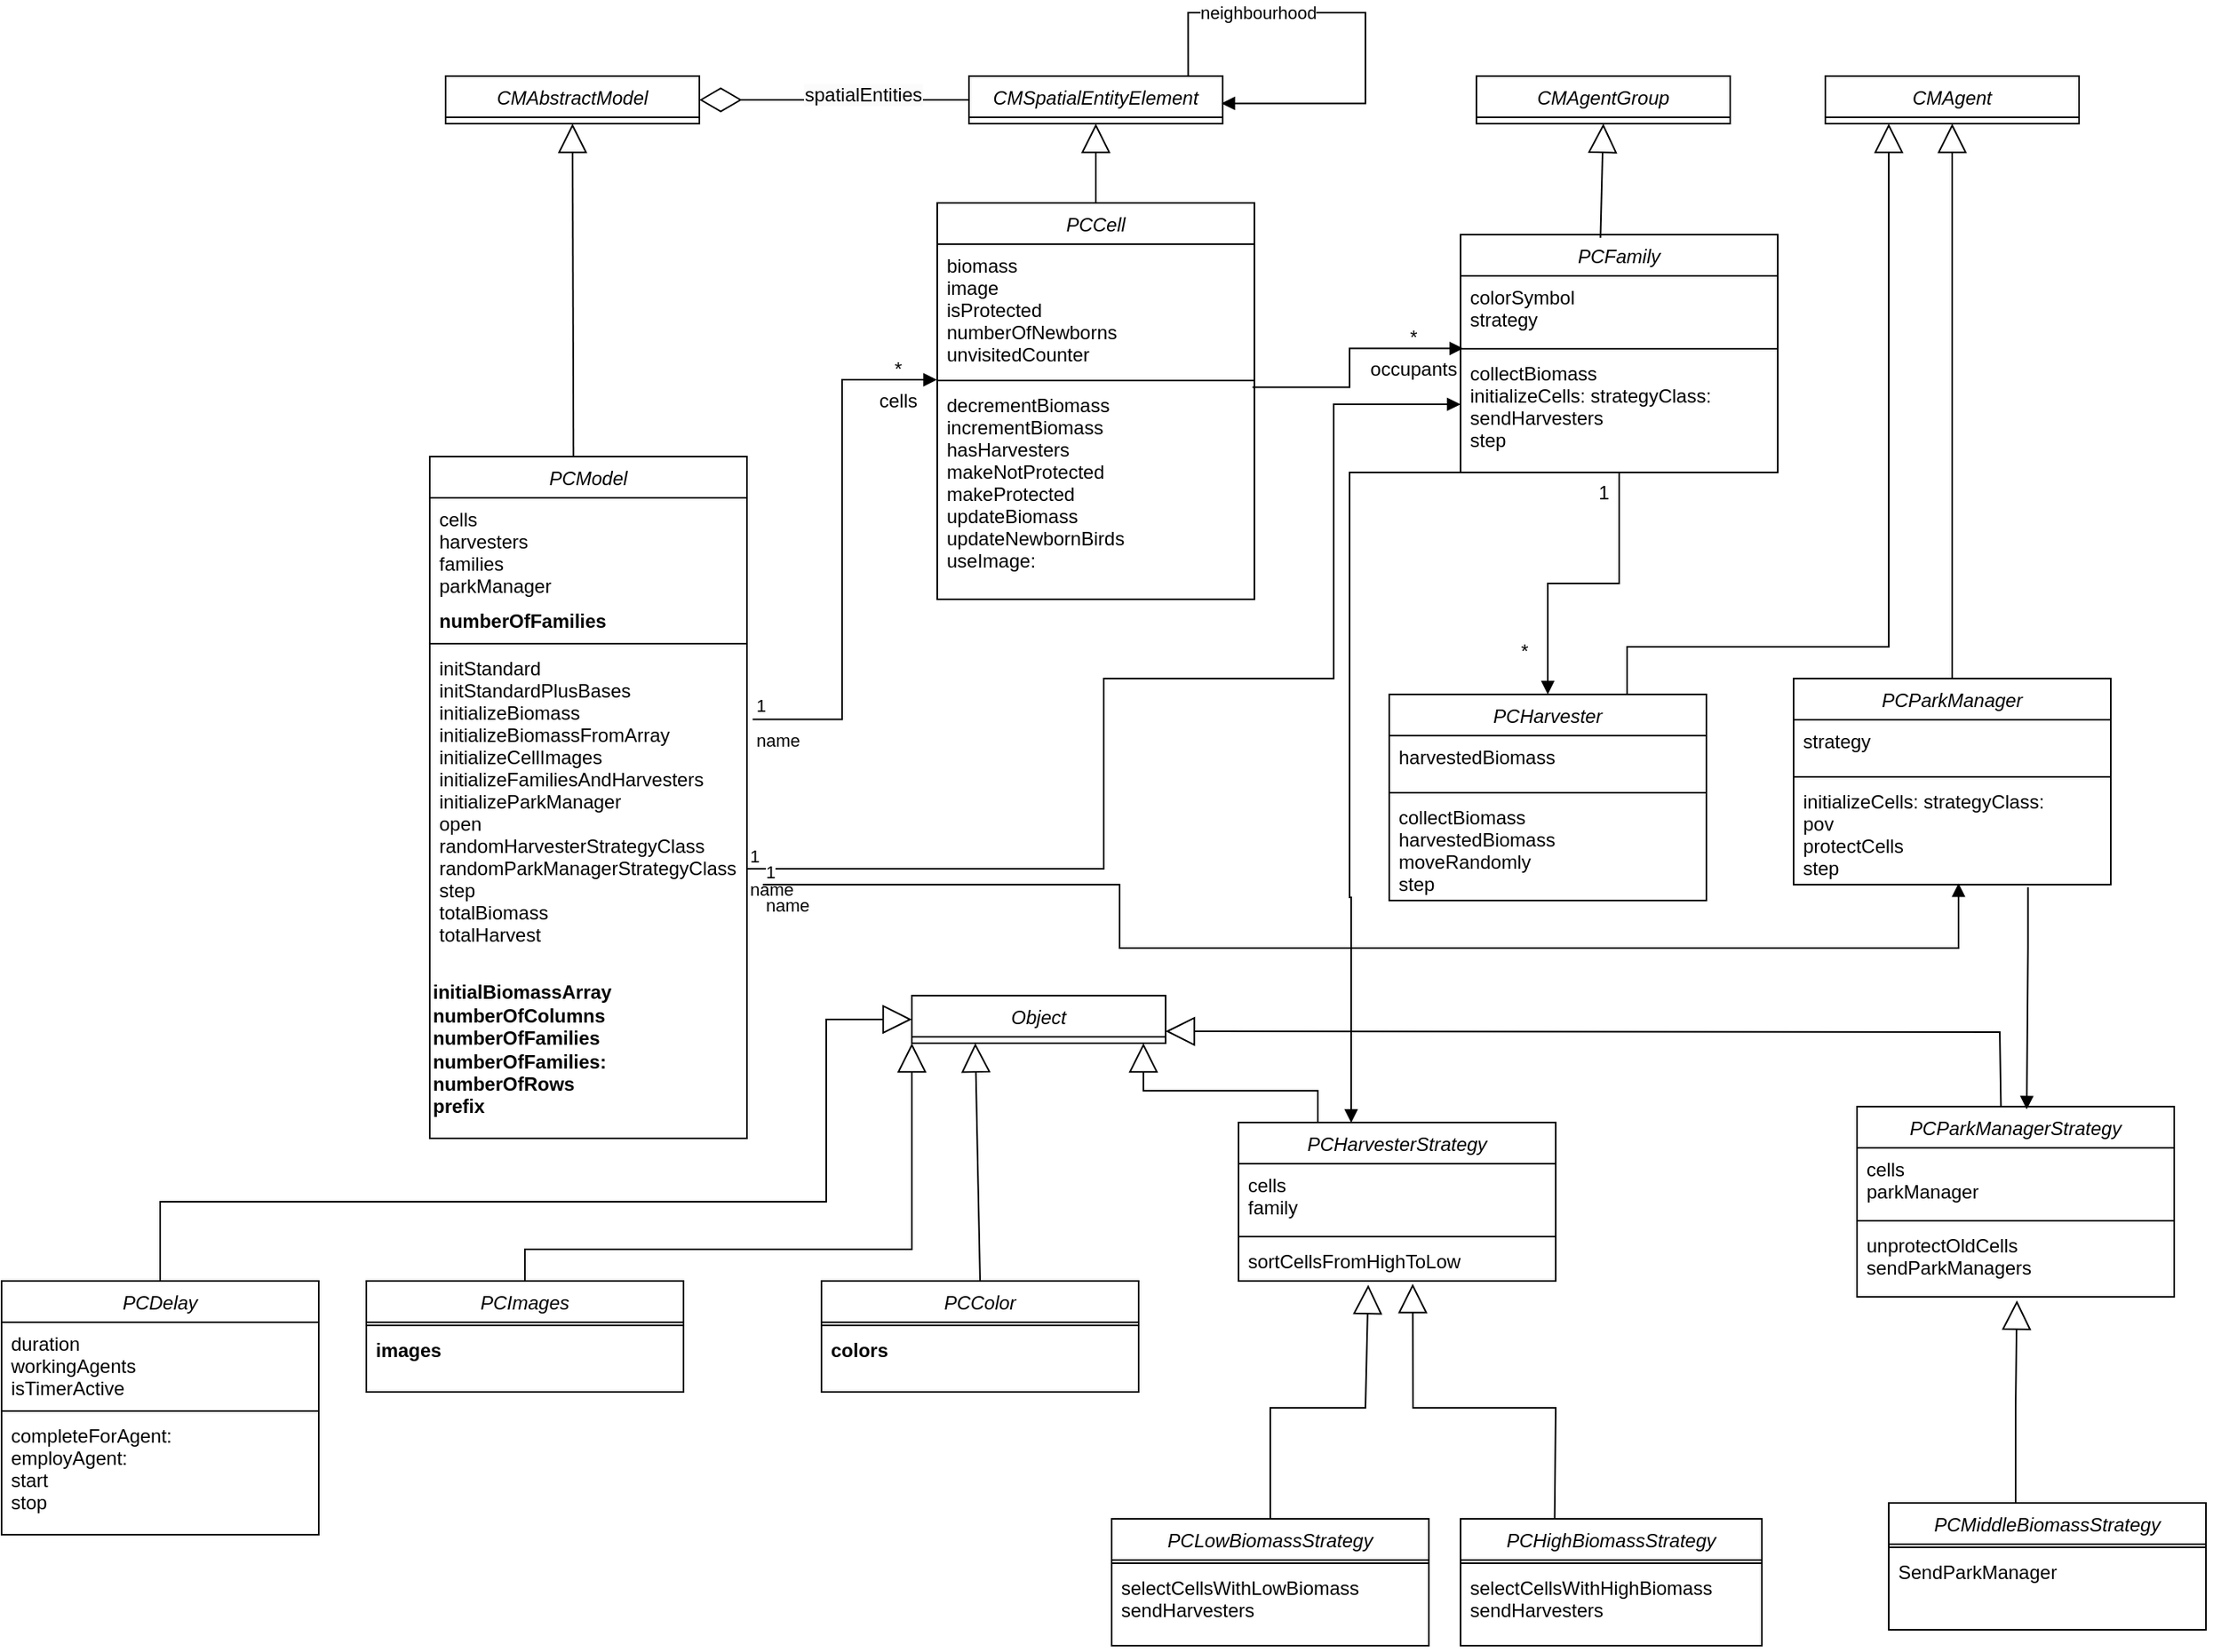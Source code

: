 <mxfile version="26.1.1">
  <diagram id="C5RBs43oDa-KdzZeNtuy" name="Page-1">
    <mxGraphModel dx="1406" dy="1478" grid="1" gridSize="10" guides="1" tooltips="1" connect="1" arrows="1" fold="1" page="1" pageScale="1" pageWidth="827" pageHeight="1169" math="0" shadow="0">
      <root>
        <mxCell id="WIyWlLk6GJQsqaUBKTNV-0" />
        <mxCell id="WIyWlLk6GJQsqaUBKTNV-1" parent="WIyWlLk6GJQsqaUBKTNV-0" />
        <mxCell id="sl-Nsvpe6E0mFz8aH6bG-12" value="PCModel" style="swimlane;fontStyle=2;align=center;verticalAlign=top;childLayout=stackLayout;horizontal=1;startSize=26;horizontalStack=0;resizeParent=1;resizeLast=0;collapsible=1;marginBottom=0;rounded=0;shadow=0;strokeWidth=1;" parent="WIyWlLk6GJQsqaUBKTNV-1" vertex="1">
          <mxGeometry x="-50" y="-320" width="200" height="430" as="geometry">
            <mxRectangle x="230" y="140" width="160" height="26" as="alternateBounds" />
          </mxGeometry>
        </mxCell>
        <mxCell id="sl-Nsvpe6E0mFz8aH6bG-13" value="cells&#xa;harvesters&#xa;families&#xa;parkManager&#xa;" style="text;align=left;verticalAlign=top;spacingLeft=4;spacingRight=4;overflow=hidden;rotatable=0;points=[[0,0.5],[1,0.5]];portConstraint=eastwest;" parent="sl-Nsvpe6E0mFz8aH6bG-12" vertex="1">
          <mxGeometry y="26" width="200" height="64" as="geometry" />
        </mxCell>
        <mxCell id="sl-Nsvpe6E0mFz8aH6bG-14" value="numberOfFamilies" style="text;align=left;verticalAlign=top;spacingLeft=4;spacingRight=4;overflow=hidden;rotatable=0;points=[[0,0.5],[1,0.5]];portConstraint=eastwest;rounded=0;shadow=0;html=0;fontStyle=1" parent="sl-Nsvpe6E0mFz8aH6bG-12" vertex="1">
          <mxGeometry y="90" width="200" height="26" as="geometry" />
        </mxCell>
        <mxCell id="sl-Nsvpe6E0mFz8aH6bG-16" value="" style="line;html=1;strokeWidth=1;align=left;verticalAlign=middle;spacingTop=-1;spacingLeft=3;spacingRight=3;rotatable=0;labelPosition=right;points=[];portConstraint=eastwest;" parent="sl-Nsvpe6E0mFz8aH6bG-12" vertex="1">
          <mxGeometry y="116" width="200" height="4" as="geometry" />
        </mxCell>
        <mxCell id="sl-Nsvpe6E0mFz8aH6bG-17" value="initStandard&#xa;initStandardPlusBases&#xa;initializeBiomass&#xa;initializeBiomassFromArray&#xa;initializeCellImages&#xa;initializeFamiliesAndHarvesters&#xa;initializeParkManager&#xa;open&#xa;randomHarvesterStrategyClass&#xa;randomParkManagerStrategyClass&#xa;step&#xa;totalBiomass&#xa;totalHarvest&#xa;&#xa;" style="text;align=left;verticalAlign=top;spacingLeft=4;spacingRight=4;overflow=hidden;rotatable=0;points=[[0,0.5],[1,0.5]];portConstraint=eastwest;" parent="sl-Nsvpe6E0mFz8aH6bG-12" vertex="1">
          <mxGeometry y="120" width="200" height="190" as="geometry" />
        </mxCell>
        <mxCell id="sl-Nsvpe6E0mFz8aH6bG-27" value="&lt;br&gt;&lt;div&gt;&lt;span style=&quot;text-wrap-mode: nowrap;&quot;&gt;&lt;b&gt;initialBiomassArray&lt;/b&gt;&lt;/span&gt;&lt;/div&gt;&lt;div&gt;&lt;span style=&quot;text-wrap-mode: nowrap;&quot;&gt;&lt;b&gt;numberOfColumns&lt;/b&gt;&lt;/span&gt;&lt;/div&gt;&lt;div&gt;&lt;span style=&quot;text-wrap-mode: nowrap;&quot;&gt;&lt;b&gt;numberOfFamilies&lt;/b&gt;&lt;/span&gt;&lt;/div&gt;&lt;div&gt;&lt;span style=&quot;text-wrap-mode: nowrap;&quot;&gt;&lt;b&gt;numberOfFamilies:&lt;/b&gt;&lt;/span&gt;&lt;/div&gt;&lt;div&gt;&lt;span style=&quot;text-wrap-mode: nowrap;&quot;&gt;&lt;b&gt;numberOfRows&lt;/b&gt;&lt;/span&gt;&lt;/div&gt;&lt;div&gt;&lt;span style=&quot;text-wrap-mode: nowrap;&quot;&gt;&lt;b&gt;prefix&lt;/b&gt;&lt;/span&gt;&lt;/div&gt;" style="text;whiteSpace=wrap;html=1;" parent="sl-Nsvpe6E0mFz8aH6bG-12" vertex="1">
          <mxGeometry y="310" width="200" height="90" as="geometry" />
        </mxCell>
        <mxCell id="sl-Nsvpe6E0mFz8aH6bG-29" style="edgeStyle=orthogonalEdgeStyle;rounded=0;orthogonalLoop=1;jettySize=auto;html=1;exitX=1;exitY=0.5;exitDx=0;exitDy=0;" parent="sl-Nsvpe6E0mFz8aH6bG-12" source="sl-Nsvpe6E0mFz8aH6bG-17" target="sl-Nsvpe6E0mFz8aH6bG-17" edge="1">
          <mxGeometry relative="1" as="geometry" />
        </mxCell>
        <mxCell id="sl-Nsvpe6E0mFz8aH6bG-32" value="" style="endArrow=block;endSize=16;endFill=0;html=1;rounded=0;exitX=0.453;exitY=0;exitDx=0;exitDy=0;exitPerimeter=0;entryX=0.5;entryY=1;entryDx=0;entryDy=0;" parent="WIyWlLk6GJQsqaUBKTNV-1" source="sl-Nsvpe6E0mFz8aH6bG-12" target="sl-Nsvpe6E0mFz8aH6bG-33" edge="1">
          <mxGeometry width="160" relative="1" as="geometry">
            <mxPoint x="10" y="-560" as="sourcePoint" />
            <mxPoint x="40" y="-600" as="targetPoint" />
          </mxGeometry>
        </mxCell>
        <mxCell id="sl-Nsvpe6E0mFz8aH6bG-33" value="CMAbstractModel" style="swimlane;fontStyle=2;align=center;verticalAlign=top;childLayout=stackLayout;horizontal=1;startSize=26;horizontalStack=0;resizeParent=1;resizeLast=0;collapsible=1;marginBottom=0;rounded=0;shadow=0;strokeWidth=1;" parent="WIyWlLk6GJQsqaUBKTNV-1" vertex="1">
          <mxGeometry x="-40" y="-560" width="160" height="30" as="geometry">
            <mxRectangle x="230" y="140" width="160" height="26" as="alternateBounds" />
          </mxGeometry>
        </mxCell>
        <mxCell id="sl-Nsvpe6E0mFz8aH6bG-39" value="CMSpatialEntityElement" style="swimlane;fontStyle=2;align=center;verticalAlign=top;childLayout=stackLayout;horizontal=1;startSize=26;horizontalStack=0;resizeParent=1;resizeLast=0;collapsible=1;marginBottom=0;rounded=0;shadow=0;strokeWidth=1;" parent="WIyWlLk6GJQsqaUBKTNV-1" vertex="1">
          <mxGeometry x="290" y="-560" width="160" height="30" as="geometry">
            <mxRectangle x="230" y="140" width="160" height="26" as="alternateBounds" />
          </mxGeometry>
        </mxCell>
        <mxCell id="sl-Nsvpe6E0mFz8aH6bG-46" value="" style="endArrow=diamondThin;endFill=0;endSize=24;html=1;rounded=0;entryX=1;entryY=0.5;entryDx=0;entryDy=0;exitX=0;exitY=0.5;exitDx=0;exitDy=0;" parent="WIyWlLk6GJQsqaUBKTNV-1" source="sl-Nsvpe6E0mFz8aH6bG-39" target="sl-Nsvpe6E0mFz8aH6bG-33" edge="1">
          <mxGeometry width="160" relative="1" as="geometry">
            <mxPoint x="290" y="-540" as="sourcePoint" />
            <mxPoint x="130" y="-540" as="targetPoint" />
          </mxGeometry>
        </mxCell>
        <mxCell id="sl-Nsvpe6E0mFz8aH6bG-60" value="&lt;span style=&quot;font-size: 12px; background-color: rgb(251, 251, 251);&quot;&gt;spatialEntities&lt;/span&gt;" style="edgeLabel;html=1;align=center;verticalAlign=middle;resizable=0;points=[];" parent="sl-Nsvpe6E0mFz8aH6bG-46" vertex="1" connectable="0">
          <mxGeometry x="-0.205" y="-3" relative="1" as="geometry">
            <mxPoint as="offset" />
          </mxGeometry>
        </mxCell>
        <mxCell id="sl-Nsvpe6E0mFz8aH6bG-49" value="neighbourhood" style="html=1;align=left;spacingLeft=2;endArrow=block;rounded=0;edgeStyle=orthogonalEdgeStyle;curved=0;rounded=0;exitX=0.864;exitY=0.004;exitDx=0;exitDy=0;entryX=0.995;entryY=0.573;entryDx=0;entryDy=0;entryPerimeter=0;exitPerimeter=0;" parent="WIyWlLk6GJQsqaUBKTNV-1" source="sl-Nsvpe6E0mFz8aH6bG-39" target="sl-Nsvpe6E0mFz8aH6bG-39" edge="1">
          <mxGeometry x="-0.709" relative="1" as="geometry">
            <mxPoint x="450.0" y="-562.4" as="sourcePoint" />
            <Array as="points">
              <mxPoint x="428" y="-600" />
              <mxPoint x="540" y="-600" />
              <mxPoint x="540" y="-543" />
            </Array>
            <mxPoint x="460" y="-540" as="targetPoint" />
            <mxPoint as="offset" />
          </mxGeometry>
        </mxCell>
        <mxCell id="sl-Nsvpe6E0mFz8aH6bG-50" value="PCCell" style="swimlane;fontStyle=2;align=center;verticalAlign=top;childLayout=stackLayout;horizontal=1;startSize=26;horizontalStack=0;resizeParent=1;resizeLast=0;collapsible=1;marginBottom=0;rounded=0;shadow=0;strokeWidth=1;" parent="WIyWlLk6GJQsqaUBKTNV-1" vertex="1">
          <mxGeometry x="270" y="-480" width="200" height="250" as="geometry">
            <mxRectangle x="230" y="140" width="160" height="26" as="alternateBounds" />
          </mxGeometry>
        </mxCell>
        <mxCell id="sl-Nsvpe6E0mFz8aH6bG-51" value="biomass&#xa;image&#xa;isProtected&#xa;numberOfNewborns&#xa;unvisitedCounter" style="text;align=left;verticalAlign=top;spacingLeft=4;spacingRight=4;overflow=hidden;rotatable=0;points=[[0,0.5],[1,0.5]];portConstraint=eastwest;" parent="sl-Nsvpe6E0mFz8aH6bG-50" vertex="1">
          <mxGeometry y="26" width="200" height="84" as="geometry" />
        </mxCell>
        <mxCell id="sl-Nsvpe6E0mFz8aH6bG-53" value="" style="line;html=1;strokeWidth=1;align=left;verticalAlign=middle;spacingTop=-1;spacingLeft=3;spacingRight=3;rotatable=0;labelPosition=right;points=[];portConstraint=eastwest;" parent="sl-Nsvpe6E0mFz8aH6bG-50" vertex="1">
          <mxGeometry y="110" width="200" height="4" as="geometry" />
        </mxCell>
        <mxCell id="sl-Nsvpe6E0mFz8aH6bG-54" value="decrementBiomass&#xa;incrementBiomass&#xa;hasHarvesters&#xa;makeNotProtected&#xa;makeProtected&#xa;updateBiomass&#xa;updateNewbornBirds&#xa;useImage:" style="text;align=left;verticalAlign=top;spacingLeft=4;spacingRight=4;overflow=hidden;rotatable=0;points=[[0,0.5],[1,0.5]];portConstraint=eastwest;" parent="sl-Nsvpe6E0mFz8aH6bG-50" vertex="1">
          <mxGeometry y="114" width="200" height="130" as="geometry" />
        </mxCell>
        <mxCell id="sl-Nsvpe6E0mFz8aH6bG-56" style="edgeStyle=orthogonalEdgeStyle;rounded=0;orthogonalLoop=1;jettySize=auto;html=1;exitX=1;exitY=0.5;exitDx=0;exitDy=0;" parent="sl-Nsvpe6E0mFz8aH6bG-50" source="sl-Nsvpe6E0mFz8aH6bG-54" target="sl-Nsvpe6E0mFz8aH6bG-54" edge="1">
          <mxGeometry relative="1" as="geometry" />
        </mxCell>
        <mxCell id="sl-Nsvpe6E0mFz8aH6bG-57" value="" style="endArrow=block;endSize=16;endFill=0;html=1;rounded=0;exitX=0.5;exitY=0;exitDx=0;exitDy=0;entryX=0.5;entryY=1;entryDx=0;entryDy=0;" parent="WIyWlLk6GJQsqaUBKTNV-1" source="sl-Nsvpe6E0mFz8aH6bG-50" target="sl-Nsvpe6E0mFz8aH6bG-39" edge="1">
          <mxGeometry width="160" relative="1" as="geometry">
            <mxPoint x="370.5" y="-482" as="sourcePoint" />
            <mxPoint x="369.5" y="-602" as="targetPoint" />
          </mxGeometry>
        </mxCell>
        <mxCell id="sl-Nsvpe6E0mFz8aH6bG-61" value="name" style="endArrow=block;endFill=1;html=1;edgeStyle=orthogonalEdgeStyle;align=left;verticalAlign=top;rounded=0;exitX=1.018;exitY=0.241;exitDx=0;exitDy=0;exitPerimeter=0;entryX=-0.001;entryY=-0.019;entryDx=0;entryDy=0;entryPerimeter=0;" parent="WIyWlLk6GJQsqaUBKTNV-1" source="sl-Nsvpe6E0mFz8aH6bG-17" target="sl-Nsvpe6E0mFz8aH6bG-54" edge="1">
          <mxGeometry x="-1" relative="1" as="geometry">
            <mxPoint x="170" y="-310" as="sourcePoint" />
            <mxPoint x="330" y="-310" as="targetPoint" />
          </mxGeometry>
        </mxCell>
        <mxCell id="sl-Nsvpe6E0mFz8aH6bG-62" value="1" style="edgeLabel;resizable=0;html=1;align=left;verticalAlign=bottom;" parent="sl-Nsvpe6E0mFz8aH6bG-61" connectable="0" vertex="1">
          <mxGeometry x="-1" relative="1" as="geometry" />
        </mxCell>
        <mxCell id="sl-Nsvpe6E0mFz8aH6bG-64" value="PCColor" style="swimlane;fontStyle=2;align=center;verticalAlign=top;childLayout=stackLayout;horizontal=1;startSize=26;horizontalStack=0;resizeParent=1;resizeLast=0;collapsible=1;marginBottom=0;rounded=0;shadow=0;strokeWidth=1;" parent="WIyWlLk6GJQsqaUBKTNV-1" vertex="1">
          <mxGeometry x="197" y="200" width="200" height="70" as="geometry">
            <mxRectangle x="230" y="140" width="160" height="26" as="alternateBounds" />
          </mxGeometry>
        </mxCell>
        <mxCell id="sl-Nsvpe6E0mFz8aH6bG-66" value="" style="line;html=1;strokeWidth=1;align=left;verticalAlign=middle;spacingTop=-1;spacingLeft=3;spacingRight=3;rotatable=0;labelPosition=right;points=[];portConstraint=eastwest;" parent="sl-Nsvpe6E0mFz8aH6bG-64" vertex="1">
          <mxGeometry y="26" width="200" height="4" as="geometry" />
        </mxCell>
        <mxCell id="sl-Nsvpe6E0mFz8aH6bG-67" value="colors" style="text;align=left;verticalAlign=top;spacingLeft=4;spacingRight=4;overflow=hidden;rotatable=0;points=[[0,0.5],[1,0.5]];portConstraint=eastwest;fontStyle=1" parent="sl-Nsvpe6E0mFz8aH6bG-64" vertex="1">
          <mxGeometry y="30" width="200" height="40" as="geometry" />
        </mxCell>
        <mxCell id="sl-Nsvpe6E0mFz8aH6bG-68" style="edgeStyle=orthogonalEdgeStyle;rounded=0;orthogonalLoop=1;jettySize=auto;html=1;exitX=1;exitY=0.5;exitDx=0;exitDy=0;" parent="sl-Nsvpe6E0mFz8aH6bG-64" source="sl-Nsvpe6E0mFz8aH6bG-67" target="sl-Nsvpe6E0mFz8aH6bG-67" edge="1">
          <mxGeometry relative="1" as="geometry" />
        </mxCell>
        <mxCell id="sl-Nsvpe6E0mFz8aH6bG-72" value="" style="endArrow=block;endSize=16;endFill=0;html=1;rounded=0;exitX=0.5;exitY=0;exitDx=0;exitDy=0;entryX=0.25;entryY=1;entryDx=0;entryDy=0;" parent="WIyWlLk6GJQsqaUBKTNV-1" source="sl-Nsvpe6E0mFz8aH6bG-64" target="xpjb7Xkn2YAt0LGYqi3u-44" edge="1">
          <mxGeometry width="160" relative="1" as="geometry">
            <mxPoint x="297.5" y="200" as="sourcePoint" />
            <mxPoint x="297" y="150.0" as="targetPoint" />
          </mxGeometry>
        </mxCell>
        <mxCell id="xpjb7Xkn2YAt0LGYqi3u-14" value="PCFamily" style="swimlane;fontStyle=2;align=center;verticalAlign=top;childLayout=stackLayout;horizontal=1;startSize=26;horizontalStack=0;resizeParent=1;resizeLast=0;collapsible=1;marginBottom=0;rounded=0;shadow=0;strokeWidth=1;" parent="WIyWlLk6GJQsqaUBKTNV-1" vertex="1">
          <mxGeometry x="600" y="-460" width="200" height="150" as="geometry">
            <mxRectangle x="230" y="140" width="160" height="26" as="alternateBounds" />
          </mxGeometry>
        </mxCell>
        <mxCell id="xpjb7Xkn2YAt0LGYqi3u-15" value="colorSymbol&#xa;strategy&#xa;" style="text;align=left;verticalAlign=top;spacingLeft=4;spacingRight=4;overflow=hidden;rotatable=0;points=[[0,0.5],[1,0.5]];portConstraint=eastwest;" parent="xpjb7Xkn2YAt0LGYqi3u-14" vertex="1">
          <mxGeometry y="26" width="200" height="44" as="geometry" />
        </mxCell>
        <mxCell id="xpjb7Xkn2YAt0LGYqi3u-17" value="" style="line;html=1;strokeWidth=1;align=left;verticalAlign=middle;spacingTop=-1;spacingLeft=3;spacingRight=3;rotatable=0;labelPosition=right;points=[];portConstraint=eastwest;" parent="xpjb7Xkn2YAt0LGYqi3u-14" vertex="1">
          <mxGeometry y="70" width="200" height="4" as="geometry" />
        </mxCell>
        <mxCell id="xpjb7Xkn2YAt0LGYqi3u-18" value="collectBiomass&#xa;initializeCells: strategyClass:&#xa;sendHarvesters&#xa;step" style="text;align=left;verticalAlign=top;spacingLeft=4;spacingRight=4;overflow=hidden;rotatable=0;points=[[0,0.5],[1,0.5]];portConstraint=eastwest;" parent="xpjb7Xkn2YAt0LGYqi3u-14" vertex="1">
          <mxGeometry y="74" width="200" height="66" as="geometry" />
        </mxCell>
        <mxCell id="xpjb7Xkn2YAt0LGYqi3u-20" style="edgeStyle=orthogonalEdgeStyle;rounded=0;orthogonalLoop=1;jettySize=auto;html=1;exitX=1;exitY=0.5;exitDx=0;exitDy=0;" parent="xpjb7Xkn2YAt0LGYqi3u-14" source="xpjb7Xkn2YAt0LGYqi3u-18" target="xpjb7Xkn2YAt0LGYqi3u-18" edge="1">
          <mxGeometry relative="1" as="geometry" />
        </mxCell>
        <mxCell id="xpjb7Xkn2YAt0LGYqi3u-22" value="PCHarvester" style="swimlane;fontStyle=2;align=center;verticalAlign=top;childLayout=stackLayout;horizontal=1;startSize=26;horizontalStack=0;resizeParent=1;resizeLast=0;collapsible=1;marginBottom=0;rounded=0;shadow=0;strokeWidth=1;" parent="WIyWlLk6GJQsqaUBKTNV-1" vertex="1">
          <mxGeometry x="555" y="-170" width="200" height="130" as="geometry">
            <mxRectangle x="230" y="140" width="160" height="26" as="alternateBounds" />
          </mxGeometry>
        </mxCell>
        <mxCell id="xpjb7Xkn2YAt0LGYqi3u-23" value="harvestedBiomass" style="text;align=left;verticalAlign=top;spacingLeft=4;spacingRight=4;overflow=hidden;rotatable=0;points=[[0,0.5],[1,0.5]];portConstraint=eastwest;" parent="xpjb7Xkn2YAt0LGYqi3u-22" vertex="1">
          <mxGeometry y="26" width="200" height="34" as="geometry" />
        </mxCell>
        <mxCell id="xpjb7Xkn2YAt0LGYqi3u-25" value="" style="line;html=1;strokeWidth=1;align=left;verticalAlign=middle;spacingTop=-1;spacingLeft=3;spacingRight=3;rotatable=0;labelPosition=right;points=[];portConstraint=eastwest;" parent="xpjb7Xkn2YAt0LGYqi3u-22" vertex="1">
          <mxGeometry y="60" width="200" height="4" as="geometry" />
        </mxCell>
        <mxCell id="xpjb7Xkn2YAt0LGYqi3u-26" value="collectBiomass&#xa;harvestedBiomass&#xa;moveRandomly&#xa;step" style="text;align=left;verticalAlign=top;spacingLeft=4;spacingRight=4;overflow=hidden;rotatable=0;points=[[0,0.5],[1,0.5]];portConstraint=eastwest;" parent="xpjb7Xkn2YAt0LGYqi3u-22" vertex="1">
          <mxGeometry y="64" width="200" height="66" as="geometry" />
        </mxCell>
        <mxCell id="xpjb7Xkn2YAt0LGYqi3u-28" style="edgeStyle=orthogonalEdgeStyle;rounded=0;orthogonalLoop=1;jettySize=auto;html=1;exitX=1;exitY=0.5;exitDx=0;exitDy=0;" parent="xpjb7Xkn2YAt0LGYqi3u-22" source="xpjb7Xkn2YAt0LGYqi3u-26" target="xpjb7Xkn2YAt0LGYqi3u-26" edge="1">
          <mxGeometry relative="1" as="geometry" />
        </mxCell>
        <mxCell id="xpjb7Xkn2YAt0LGYqi3u-29" value="CMAgentGroup" style="swimlane;fontStyle=2;align=center;verticalAlign=top;childLayout=stackLayout;horizontal=1;startSize=26;horizontalStack=0;resizeParent=1;resizeLast=0;collapsible=1;marginBottom=0;rounded=0;shadow=0;strokeWidth=1;" parent="WIyWlLk6GJQsqaUBKTNV-1" vertex="1">
          <mxGeometry x="610" y="-560" width="160" height="30" as="geometry">
            <mxRectangle x="230" y="140" width="160" height="26" as="alternateBounds" />
          </mxGeometry>
        </mxCell>
        <mxCell id="xpjb7Xkn2YAt0LGYqi3u-30" value="" style="endArrow=block;endSize=16;endFill=0;html=1;rounded=0;exitX=0.441;exitY=0.013;exitDx=0;exitDy=0;entryX=0.5;entryY=1;entryDx=0;entryDy=0;exitPerimeter=0;" parent="WIyWlLk6GJQsqaUBKTNV-1" source="xpjb7Xkn2YAt0LGYqi3u-14" target="xpjb7Xkn2YAt0LGYqi3u-29" edge="1">
          <mxGeometry width="160" relative="1" as="geometry">
            <mxPoint x="380" y="-470" as="sourcePoint" />
            <mxPoint x="380" y="-520" as="targetPoint" />
            <Array as="points" />
          </mxGeometry>
        </mxCell>
        <mxCell id="xpjb7Xkn2YAt0LGYqi3u-31" value="CMAgent" style="swimlane;fontStyle=2;align=center;verticalAlign=top;childLayout=stackLayout;horizontal=1;startSize=26;horizontalStack=0;resizeParent=1;resizeLast=0;collapsible=1;marginBottom=0;rounded=0;shadow=0;strokeWidth=1;" parent="WIyWlLk6GJQsqaUBKTNV-1" vertex="1">
          <mxGeometry x="830" y="-560" width="160" height="30" as="geometry">
            <mxRectangle x="230" y="140" width="160" height="26" as="alternateBounds" />
          </mxGeometry>
        </mxCell>
        <mxCell id="xpjb7Xkn2YAt0LGYqi3u-32" value="" style="endArrow=block;endSize=16;endFill=0;html=1;rounded=0;exitX=0.75;exitY=0;exitDx=0;exitDy=0;entryX=0.25;entryY=1;entryDx=0;entryDy=0;" parent="WIyWlLk6GJQsqaUBKTNV-1" source="xpjb7Xkn2YAt0LGYqi3u-22" target="xpjb7Xkn2YAt0LGYqi3u-31" edge="1">
          <mxGeometry width="160" relative="1" as="geometry">
            <mxPoint x="948" y="-460" as="sourcePoint" />
            <mxPoint x="670" y="-512" as="targetPoint" />
            <Array as="points">
              <mxPoint x="705" y="-200" />
              <mxPoint x="870" y="-200" />
            </Array>
          </mxGeometry>
        </mxCell>
        <mxCell id="xpjb7Xkn2YAt0LGYqi3u-44" value="Object" style="swimlane;fontStyle=2;align=center;verticalAlign=top;childLayout=stackLayout;horizontal=1;startSize=26;horizontalStack=0;resizeParent=1;resizeLast=0;collapsible=1;marginBottom=0;rounded=0;shadow=0;strokeWidth=1;" parent="WIyWlLk6GJQsqaUBKTNV-1" vertex="1">
          <mxGeometry x="254" y="20" width="160" height="30" as="geometry">
            <mxRectangle x="230" y="140" width="160" height="26" as="alternateBounds" />
          </mxGeometry>
        </mxCell>
        <mxCell id="xpjb7Xkn2YAt0LGYqi3u-45" value="" style="endArrow=block;endSize=16;endFill=0;html=1;rounded=0;exitX=0.25;exitY=0;exitDx=0;exitDy=0;" parent="WIyWlLk6GJQsqaUBKTNV-1" source="xpjb7Xkn2YAt0LGYqi3u-46" edge="1">
          <mxGeometry width="160" relative="1" as="geometry">
            <mxPoint x="550" y="105" as="sourcePoint" />
            <mxPoint x="400" y="50" as="targetPoint" />
            <Array as="points">
              <mxPoint x="510" y="80" />
              <mxPoint x="400" y="80" />
            </Array>
          </mxGeometry>
        </mxCell>
        <mxCell id="xpjb7Xkn2YAt0LGYqi3u-46" value="PCHarvesterStrategy" style="swimlane;fontStyle=2;align=center;verticalAlign=top;childLayout=stackLayout;horizontal=1;startSize=26;horizontalStack=0;resizeParent=1;resizeLast=0;collapsible=1;marginBottom=0;rounded=0;shadow=0;strokeWidth=1;" parent="WIyWlLk6GJQsqaUBKTNV-1" vertex="1">
          <mxGeometry x="460" y="100" width="200" height="100" as="geometry">
            <mxRectangle x="230" y="140" width="160" height="26" as="alternateBounds" />
          </mxGeometry>
        </mxCell>
        <mxCell id="xpjb7Xkn2YAt0LGYqi3u-47" value="cells&#xa;family" style="text;align=left;verticalAlign=top;spacingLeft=4;spacingRight=4;overflow=hidden;rotatable=0;points=[[0,0.5],[1,0.5]];portConstraint=eastwest;" parent="xpjb7Xkn2YAt0LGYqi3u-46" vertex="1">
          <mxGeometry y="26" width="200" height="44" as="geometry" />
        </mxCell>
        <mxCell id="xpjb7Xkn2YAt0LGYqi3u-48" value="" style="line;html=1;strokeWidth=1;align=left;verticalAlign=middle;spacingTop=-1;spacingLeft=3;spacingRight=3;rotatable=0;labelPosition=right;points=[];portConstraint=eastwest;" parent="xpjb7Xkn2YAt0LGYqi3u-46" vertex="1">
          <mxGeometry y="70" width="200" height="4" as="geometry" />
        </mxCell>
        <mxCell id="xpjb7Xkn2YAt0LGYqi3u-49" value="sortCellsFromHighToLow" style="text;align=left;verticalAlign=top;spacingLeft=4;spacingRight=4;overflow=hidden;rotatable=0;points=[[0,0.5],[1,0.5]];portConstraint=eastwest;" parent="xpjb7Xkn2YAt0LGYqi3u-46" vertex="1">
          <mxGeometry y="74" width="200" height="26" as="geometry" />
        </mxCell>
        <mxCell id="xpjb7Xkn2YAt0LGYqi3u-50" style="edgeStyle=orthogonalEdgeStyle;rounded=0;orthogonalLoop=1;jettySize=auto;html=1;exitX=1;exitY=0.5;exitDx=0;exitDy=0;" parent="xpjb7Xkn2YAt0LGYqi3u-46" source="xpjb7Xkn2YAt0LGYqi3u-49" target="xpjb7Xkn2YAt0LGYqi3u-49" edge="1">
          <mxGeometry relative="1" as="geometry" />
        </mxCell>
        <mxCell id="xpjb7Xkn2YAt0LGYqi3u-52" value="" style="endArrow=block;endSize=16;endFill=0;html=1;rounded=0;exitX=0.312;exitY=0.044;exitDx=0;exitDy=0;exitPerimeter=0;entryX=0.549;entryY=1.068;entryDx=0;entryDy=0;entryPerimeter=0;" parent="WIyWlLk6GJQsqaUBKTNV-1" source="xpjb7Xkn2YAt0LGYqi3u-60" target="xpjb7Xkn2YAt0LGYqi3u-49" edge="1">
          <mxGeometry width="160" relative="1" as="geometry">
            <mxPoint x="660" y="330" as="sourcePoint" />
            <mxPoint x="570" y="210" as="targetPoint" />
            <Array as="points">
              <mxPoint x="660" y="280" />
              <mxPoint x="570" y="280" />
            </Array>
          </mxGeometry>
        </mxCell>
        <mxCell id="xpjb7Xkn2YAt0LGYqi3u-53" value="" style="endArrow=block;endSize=16;endFill=0;html=1;rounded=0;entryX=0.409;entryY=1.093;entryDx=0;entryDy=0;entryPerimeter=0;exitX=0.5;exitY=0;exitDx=0;exitDy=0;" parent="WIyWlLk6GJQsqaUBKTNV-1" source="xpjb7Xkn2YAt0LGYqi3u-55" target="xpjb7Xkn2YAt0LGYqi3u-49" edge="1">
          <mxGeometry width="160" relative="1" as="geometry">
            <mxPoint x="490" y="350" as="sourcePoint" />
            <mxPoint x="530" y="230" as="targetPoint" />
            <Array as="points">
              <mxPoint x="480" y="280" />
              <mxPoint x="540" y="280" />
            </Array>
          </mxGeometry>
        </mxCell>
        <mxCell id="xpjb7Xkn2YAt0LGYqi3u-55" value="PCLowBiomassStrategy" style="swimlane;fontStyle=2;align=center;verticalAlign=top;childLayout=stackLayout;horizontal=1;startSize=26;horizontalStack=0;resizeParent=1;resizeLast=0;collapsible=1;marginBottom=0;rounded=0;shadow=0;strokeWidth=1;" parent="WIyWlLk6GJQsqaUBKTNV-1" vertex="1">
          <mxGeometry x="380" y="350" width="200" height="80" as="geometry">
            <mxRectangle x="230" y="140" width="160" height="26" as="alternateBounds" />
          </mxGeometry>
        </mxCell>
        <mxCell id="xpjb7Xkn2YAt0LGYqi3u-57" value="" style="line;html=1;strokeWidth=1;align=left;verticalAlign=middle;spacingTop=-1;spacingLeft=3;spacingRight=3;rotatable=0;labelPosition=right;points=[];portConstraint=eastwest;" parent="xpjb7Xkn2YAt0LGYqi3u-55" vertex="1">
          <mxGeometry y="26" width="200" height="4" as="geometry" />
        </mxCell>
        <mxCell id="xpjb7Xkn2YAt0LGYqi3u-58" value="selectCellsWithLowBiomass&#xa;sendHarvesters" style="text;align=left;verticalAlign=top;spacingLeft=4;spacingRight=4;overflow=hidden;rotatable=0;points=[[0,0.5],[1,0.5]];portConstraint=eastwest;" parent="xpjb7Xkn2YAt0LGYqi3u-55" vertex="1">
          <mxGeometry y="30" width="200" height="50" as="geometry" />
        </mxCell>
        <mxCell id="xpjb7Xkn2YAt0LGYqi3u-59" style="edgeStyle=orthogonalEdgeStyle;rounded=0;orthogonalLoop=1;jettySize=auto;html=1;exitX=1;exitY=0.5;exitDx=0;exitDy=0;" parent="xpjb7Xkn2YAt0LGYqi3u-55" source="xpjb7Xkn2YAt0LGYqi3u-58" target="xpjb7Xkn2YAt0LGYqi3u-58" edge="1">
          <mxGeometry relative="1" as="geometry" />
        </mxCell>
        <mxCell id="xpjb7Xkn2YAt0LGYqi3u-60" value="PCHighBiomassStrategy" style="swimlane;fontStyle=2;align=center;verticalAlign=top;childLayout=stackLayout;horizontal=1;startSize=26;horizontalStack=0;resizeParent=1;resizeLast=0;collapsible=1;marginBottom=0;rounded=0;shadow=0;strokeWidth=1;" parent="WIyWlLk6GJQsqaUBKTNV-1" vertex="1">
          <mxGeometry x="600" y="350" width="190" height="80" as="geometry">
            <mxRectangle x="230" y="140" width="160" height="26" as="alternateBounds" />
          </mxGeometry>
        </mxCell>
        <mxCell id="xpjb7Xkn2YAt0LGYqi3u-62" value="" style="line;html=1;strokeWidth=1;align=left;verticalAlign=middle;spacingTop=-1;spacingLeft=3;spacingRight=3;rotatable=0;labelPosition=right;points=[];portConstraint=eastwest;" parent="xpjb7Xkn2YAt0LGYqi3u-60" vertex="1">
          <mxGeometry y="26" width="190" height="4" as="geometry" />
        </mxCell>
        <mxCell id="xpjb7Xkn2YAt0LGYqi3u-63" value="selectCellsWithHighBiomass&#xa;sendHarvesters" style="text;align=left;verticalAlign=top;spacingLeft=4;spacingRight=4;overflow=hidden;rotatable=0;points=[[0,0.5],[1,0.5]];portConstraint=eastwest;" parent="xpjb7Xkn2YAt0LGYqi3u-60" vertex="1">
          <mxGeometry y="30" width="190" height="40" as="geometry" />
        </mxCell>
        <mxCell id="xpjb7Xkn2YAt0LGYqi3u-64" style="edgeStyle=orthogonalEdgeStyle;rounded=0;orthogonalLoop=1;jettySize=auto;html=1;exitX=1;exitY=0.5;exitDx=0;exitDy=0;" parent="xpjb7Xkn2YAt0LGYqi3u-60" source="xpjb7Xkn2YAt0LGYqi3u-63" target="xpjb7Xkn2YAt0LGYqi3u-63" edge="1">
          <mxGeometry relative="1" as="geometry" />
        </mxCell>
        <mxCell id="xpjb7Xkn2YAt0LGYqi3u-70" value="PCImages" style="swimlane;fontStyle=2;align=center;verticalAlign=top;childLayout=stackLayout;horizontal=1;startSize=26;horizontalStack=0;resizeParent=1;resizeLast=0;collapsible=1;marginBottom=0;rounded=0;shadow=0;strokeWidth=1;" parent="WIyWlLk6GJQsqaUBKTNV-1" vertex="1">
          <mxGeometry x="-90" y="200" width="200" height="70" as="geometry">
            <mxRectangle x="230" y="140" width="160" height="26" as="alternateBounds" />
          </mxGeometry>
        </mxCell>
        <mxCell id="xpjb7Xkn2YAt0LGYqi3u-71" value="" style="line;html=1;strokeWidth=1;align=left;verticalAlign=middle;spacingTop=-1;spacingLeft=3;spacingRight=3;rotatable=0;labelPosition=right;points=[];portConstraint=eastwest;" parent="xpjb7Xkn2YAt0LGYqi3u-70" vertex="1">
          <mxGeometry y="26" width="200" height="4" as="geometry" />
        </mxCell>
        <mxCell id="xpjb7Xkn2YAt0LGYqi3u-73" style="edgeStyle=orthogonalEdgeStyle;rounded=0;orthogonalLoop=1;jettySize=auto;html=1;exitX=1;exitY=0.5;exitDx=0;exitDy=0;" parent="xpjb7Xkn2YAt0LGYqi3u-70" edge="1">
          <mxGeometry relative="1" as="geometry">
            <mxPoint x="200" y="85.0" as="sourcePoint" />
            <mxPoint x="200" y="85.0" as="targetPoint" />
          </mxGeometry>
        </mxCell>
        <mxCell id="xpjb7Xkn2YAt0LGYqi3u-112" value="images&#xa;" style="text;align=left;verticalAlign=top;spacingLeft=4;spacingRight=4;overflow=hidden;rotatable=0;points=[[0,0.5],[1,0.5]];portConstraint=eastwest;fontStyle=1" parent="xpjb7Xkn2YAt0LGYqi3u-70" vertex="1">
          <mxGeometry y="30" width="200" height="30" as="geometry" />
        </mxCell>
        <mxCell id="xpjb7Xkn2YAt0LGYqi3u-83" value="PCParkManager" style="swimlane;fontStyle=2;align=center;verticalAlign=top;childLayout=stackLayout;horizontal=1;startSize=26;horizontalStack=0;resizeParent=1;resizeLast=0;collapsible=1;marginBottom=0;rounded=0;shadow=0;strokeWidth=1;" parent="WIyWlLk6GJQsqaUBKTNV-1" vertex="1">
          <mxGeometry x="810" y="-180" width="200" height="130" as="geometry">
            <mxRectangle x="230" y="140" width="160" height="26" as="alternateBounds" />
          </mxGeometry>
        </mxCell>
        <mxCell id="xpjb7Xkn2YAt0LGYqi3u-84" value="strategy" style="text;align=left;verticalAlign=top;spacingLeft=4;spacingRight=4;overflow=hidden;rotatable=0;points=[[0,0.5],[1,0.5]];portConstraint=eastwest;" parent="xpjb7Xkn2YAt0LGYqi3u-83" vertex="1">
          <mxGeometry y="26" width="200" height="34" as="geometry" />
        </mxCell>
        <mxCell id="xpjb7Xkn2YAt0LGYqi3u-85" value="" style="line;html=1;strokeWidth=1;align=left;verticalAlign=middle;spacingTop=-1;spacingLeft=3;spacingRight=3;rotatable=0;labelPosition=right;points=[];portConstraint=eastwest;" parent="xpjb7Xkn2YAt0LGYqi3u-83" vertex="1">
          <mxGeometry y="60" width="200" height="4" as="geometry" />
        </mxCell>
        <mxCell id="xpjb7Xkn2YAt0LGYqi3u-86" value="initializeCells: strategyClass:&#xa;pov&#xa;protectCells&#xa;step" style="text;align=left;verticalAlign=top;spacingLeft=4;spacingRight=4;overflow=hidden;rotatable=0;points=[[0,0.5],[1,0.5]];portConstraint=eastwest;" parent="xpjb7Xkn2YAt0LGYqi3u-83" vertex="1">
          <mxGeometry y="64" width="200" height="66" as="geometry" />
        </mxCell>
        <mxCell id="xpjb7Xkn2YAt0LGYqi3u-87" style="edgeStyle=orthogonalEdgeStyle;rounded=0;orthogonalLoop=1;jettySize=auto;html=1;exitX=1;exitY=0.5;exitDx=0;exitDy=0;" parent="xpjb7Xkn2YAt0LGYqi3u-83" source="xpjb7Xkn2YAt0LGYqi3u-86" target="xpjb7Xkn2YAt0LGYqi3u-86" edge="1">
          <mxGeometry relative="1" as="geometry" />
        </mxCell>
        <mxCell id="xpjb7Xkn2YAt0LGYqi3u-89" value="" style="endArrow=block;endSize=16;endFill=0;html=1;rounded=0;exitX=0.5;exitY=0;exitDx=0;exitDy=0;entryX=0.5;entryY=1;entryDx=0;entryDy=0;" parent="WIyWlLk6GJQsqaUBKTNV-1" source="xpjb7Xkn2YAt0LGYqi3u-83" target="xpjb7Xkn2YAt0LGYqi3u-31" edge="1">
          <mxGeometry width="160" relative="1" as="geometry">
            <mxPoint x="908" y="-178" as="sourcePoint" />
            <mxPoint x="910" y="-240.0" as="targetPoint" />
            <Array as="points" />
          </mxGeometry>
        </mxCell>
        <mxCell id="xpjb7Xkn2YAt0LGYqi3u-99" value="" style="endArrow=block;endSize=16;endFill=0;html=1;rounded=0;exitX=0.454;exitY=0.036;exitDx=0;exitDy=0;exitPerimeter=0;entryX=1;entryY=0.75;entryDx=0;entryDy=0;" parent="WIyWlLk6GJQsqaUBKTNV-1" source="xpjb7Xkn2YAt0LGYqi3u-100" target="xpjb7Xkn2YAt0LGYqi3u-44" edge="1">
          <mxGeometry width="160" relative="1" as="geometry">
            <mxPoint x="940" y="95" as="sourcePoint" />
            <mxPoint x="940.151" y="30" as="targetPoint" />
            <Array as="points">
              <mxPoint x="940" y="43" />
            </Array>
          </mxGeometry>
        </mxCell>
        <mxCell id="xpjb7Xkn2YAt0LGYqi3u-100" value="PCParkManagerStrategy" style="swimlane;fontStyle=2;align=center;verticalAlign=top;childLayout=stackLayout;horizontal=1;startSize=26;horizontalStack=0;resizeParent=1;resizeLast=0;collapsible=1;marginBottom=0;rounded=0;shadow=0;strokeWidth=1;" parent="WIyWlLk6GJQsqaUBKTNV-1" vertex="1">
          <mxGeometry x="850" y="90" width="200" height="120" as="geometry">
            <mxRectangle x="230" y="140" width="160" height="26" as="alternateBounds" />
          </mxGeometry>
        </mxCell>
        <mxCell id="xpjb7Xkn2YAt0LGYqi3u-101" value="cells&#xa;parkManager" style="text;align=left;verticalAlign=top;spacingLeft=4;spacingRight=4;overflow=hidden;rotatable=0;points=[[0,0.5],[1,0.5]];portConstraint=eastwest;" parent="xpjb7Xkn2YAt0LGYqi3u-100" vertex="1">
          <mxGeometry y="26" width="200" height="44" as="geometry" />
        </mxCell>
        <mxCell id="xpjb7Xkn2YAt0LGYqi3u-102" value="" style="line;html=1;strokeWidth=1;align=left;verticalAlign=middle;spacingTop=-1;spacingLeft=3;spacingRight=3;rotatable=0;labelPosition=right;points=[];portConstraint=eastwest;" parent="xpjb7Xkn2YAt0LGYqi3u-100" vertex="1">
          <mxGeometry y="70" width="200" height="4" as="geometry" />
        </mxCell>
        <mxCell id="xpjb7Xkn2YAt0LGYqi3u-103" value="unprotectOldCells&#xa;sendParkManagers" style="text;align=left;verticalAlign=top;spacingLeft=4;spacingRight=4;overflow=hidden;rotatable=0;points=[[0,0.5],[1,0.5]];portConstraint=eastwest;" parent="xpjb7Xkn2YAt0LGYqi3u-100" vertex="1">
          <mxGeometry y="74" width="200" height="46" as="geometry" />
        </mxCell>
        <mxCell id="xpjb7Xkn2YAt0LGYqi3u-104" style="edgeStyle=orthogonalEdgeStyle;rounded=0;orthogonalLoop=1;jettySize=auto;html=1;exitX=1;exitY=0.5;exitDx=0;exitDy=0;" parent="xpjb7Xkn2YAt0LGYqi3u-100" source="xpjb7Xkn2YAt0LGYqi3u-103" target="xpjb7Xkn2YAt0LGYqi3u-103" edge="1">
          <mxGeometry relative="1" as="geometry" />
        </mxCell>
        <mxCell id="xpjb7Xkn2YAt0LGYqi3u-105" value="" style="endArrow=block;endSize=16;endFill=0;html=1;rounded=0;entryX=0.504;entryY=1.049;entryDx=0;entryDy=0;entryPerimeter=0;exitX=0.4;exitY=0;exitDx=0;exitDy=0;exitPerimeter=0;" parent="WIyWlLk6GJQsqaUBKTNV-1" source="xpjb7Xkn2YAt0LGYqi3u-106" target="xpjb7Xkn2YAt0LGYqi3u-103" edge="1">
          <mxGeometry width="160" relative="1" as="geometry">
            <mxPoint x="880" y="340" as="sourcePoint" />
            <mxPoint x="920" y="220" as="targetPoint" />
            <Array as="points">
              <mxPoint x="950" y="280" />
            </Array>
          </mxGeometry>
        </mxCell>
        <mxCell id="xpjb7Xkn2YAt0LGYqi3u-106" value="PCMiddleBiomassStrategy" style="swimlane;fontStyle=2;align=center;verticalAlign=top;childLayout=stackLayout;horizontal=1;startSize=26;horizontalStack=0;resizeParent=1;resizeLast=0;collapsible=1;marginBottom=0;rounded=0;shadow=0;strokeWidth=1;" parent="WIyWlLk6GJQsqaUBKTNV-1" vertex="1">
          <mxGeometry x="870" y="340" width="200" height="80" as="geometry">
            <mxRectangle x="230" y="140" width="160" height="26" as="alternateBounds" />
          </mxGeometry>
        </mxCell>
        <mxCell id="xpjb7Xkn2YAt0LGYqi3u-107" value="" style="line;html=1;strokeWidth=1;align=left;verticalAlign=middle;spacingTop=-1;spacingLeft=3;spacingRight=3;rotatable=0;labelPosition=right;points=[];portConstraint=eastwest;" parent="xpjb7Xkn2YAt0LGYqi3u-106" vertex="1">
          <mxGeometry y="26" width="200" height="4" as="geometry" />
        </mxCell>
        <mxCell id="xpjb7Xkn2YAt0LGYqi3u-108" value="SendParkManager" style="text;align=left;verticalAlign=top;spacingLeft=4;spacingRight=4;overflow=hidden;rotatable=0;points=[[0,0.5],[1,0.5]];portConstraint=eastwest;" parent="xpjb7Xkn2YAt0LGYqi3u-106" vertex="1">
          <mxGeometry y="30" width="200" height="40" as="geometry" />
        </mxCell>
        <mxCell id="xpjb7Xkn2YAt0LGYqi3u-109" style="edgeStyle=orthogonalEdgeStyle;rounded=0;orthogonalLoop=1;jettySize=auto;html=1;exitX=1;exitY=0.5;exitDx=0;exitDy=0;" parent="xpjb7Xkn2YAt0LGYqi3u-106" source="xpjb7Xkn2YAt0LGYqi3u-108" target="xpjb7Xkn2YAt0LGYqi3u-108" edge="1">
          <mxGeometry relative="1" as="geometry" />
        </mxCell>
        <mxCell id="xpjb7Xkn2YAt0LGYqi3u-111" value="" style="endArrow=block;endSize=16;endFill=0;html=1;rounded=0;exitX=0.5;exitY=0;exitDx=0;exitDy=0;entryX=0;entryY=1;entryDx=0;entryDy=0;" parent="WIyWlLk6GJQsqaUBKTNV-1" source="xpjb7Xkn2YAt0LGYqi3u-70" target="xpjb7Xkn2YAt0LGYqi3u-44" edge="1">
          <mxGeometry width="160" relative="1" as="geometry">
            <mxPoint x="307" y="210" as="sourcePoint" />
            <mxPoint x="257" y="150.0" as="targetPoint" />
            <Array as="points">
              <mxPoint x="10" y="180" />
              <mxPoint x="180" y="180" />
              <mxPoint x="254" y="180" />
            </Array>
          </mxGeometry>
        </mxCell>
        <mxCell id="xpjb7Xkn2YAt0LGYqi3u-114" value="cells" style="text;html=1;align=center;verticalAlign=middle;resizable=0;points=[];autosize=1;strokeColor=none;fillColor=none;" parent="WIyWlLk6GJQsqaUBKTNV-1" vertex="1">
          <mxGeometry x="220" y="-370" width="50" height="30" as="geometry" />
        </mxCell>
        <mxCell id="xpjb7Xkn2YAt0LGYqi3u-119" value="*" style="text;html=1;align=center;verticalAlign=middle;resizable=0;points=[];autosize=1;strokeColor=none;fillColor=none;" parent="WIyWlLk6GJQsqaUBKTNV-1" vertex="1">
          <mxGeometry x="230" y="-390" width="30" height="30" as="geometry" />
        </mxCell>
        <mxCell id="xpjb7Xkn2YAt0LGYqi3u-120" value="" style="endArrow=block;endFill=1;html=1;edgeStyle=orthogonalEdgeStyle;align=left;verticalAlign=top;rounded=0;exitX=0.994;exitY=0.017;exitDx=0;exitDy=0;exitPerimeter=0;entryX=0.008;entryY=-0.034;entryDx=0;entryDy=0;entryPerimeter=0;" parent="WIyWlLk6GJQsqaUBKTNV-1" source="sl-Nsvpe6E0mFz8aH6bG-54" target="xpjb7Xkn2YAt0LGYqi3u-18" edge="1">
          <mxGeometry x="-1" relative="1" as="geometry">
            <mxPoint x="500" y="-350" as="sourcePoint" />
            <mxPoint x="570" y="-390" as="targetPoint" />
            <Array as="points">
              <mxPoint x="530" y="-364" />
              <mxPoint x="530" y="-388" />
            </Array>
          </mxGeometry>
        </mxCell>
        <mxCell id="xpjb7Xkn2YAt0LGYqi3u-122" value="*" style="text;html=1;align=center;verticalAlign=middle;resizable=0;points=[];autosize=1;strokeColor=none;fillColor=none;" parent="WIyWlLk6GJQsqaUBKTNV-1" vertex="1">
          <mxGeometry x="555" y="-410" width="30" height="30" as="geometry" />
        </mxCell>
        <mxCell id="xpjb7Xkn2YAt0LGYqi3u-123" value="occupants" style="text;html=1;align=center;verticalAlign=middle;resizable=0;points=[];autosize=1;strokeColor=none;fillColor=none;" parent="WIyWlLk6GJQsqaUBKTNV-1" vertex="1">
          <mxGeometry x="530" y="-390" width="80" height="30" as="geometry" />
        </mxCell>
        <mxCell id="xpjb7Xkn2YAt0LGYqi3u-124" value="name" style="endArrow=block;endFill=1;html=1;edgeStyle=orthogonalEdgeStyle;align=left;verticalAlign=top;rounded=0;entryX=0;entryY=0.5;entryDx=0;entryDy=0;" parent="WIyWlLk6GJQsqaUBKTNV-1" target="xpjb7Xkn2YAt0LGYqi3u-18" edge="1">
          <mxGeometry x="-1" relative="1" as="geometry">
            <mxPoint x="150" y="-60" as="sourcePoint" />
            <mxPoint x="550" y="-220" as="targetPoint" />
            <Array as="points">
              <mxPoint x="150" y="-60" />
              <mxPoint x="375" y="-60" />
              <mxPoint x="375" y="-180" />
              <mxPoint x="520" y="-180" />
              <mxPoint x="520" y="-353" />
            </Array>
          </mxGeometry>
        </mxCell>
        <mxCell id="xpjb7Xkn2YAt0LGYqi3u-125" value="1" style="edgeLabel;resizable=0;html=1;align=left;verticalAlign=bottom;" parent="xpjb7Xkn2YAt0LGYqi3u-124" connectable="0" vertex="1">
          <mxGeometry x="-1" relative="1" as="geometry" />
        </mxCell>
        <mxCell id="xpjb7Xkn2YAt0LGYqi3u-126" value="" style="endArrow=block;endFill=1;html=1;edgeStyle=orthogonalEdgeStyle;align=left;verticalAlign=top;rounded=0;exitX=0.5;exitY=1;exitDx=0;exitDy=0;entryX=0.5;entryY=0;entryDx=0;entryDy=0;" parent="WIyWlLk6GJQsqaUBKTNV-1" source="xpjb7Xkn2YAt0LGYqi3u-14" target="xpjb7Xkn2YAt0LGYqi3u-22" edge="1">
          <mxGeometry x="-1" relative="1" as="geometry">
            <mxPoint x="820" y="-240" as="sourcePoint" />
            <mxPoint x="660" y="-240" as="targetPoint" />
          </mxGeometry>
        </mxCell>
        <mxCell id="xpjb7Xkn2YAt0LGYqi3u-128" value="*" style="text;html=1;align=center;verticalAlign=middle;resizable=0;points=[];autosize=1;strokeColor=none;fillColor=none;" parent="WIyWlLk6GJQsqaUBKTNV-1" vertex="1">
          <mxGeometry x="625" y="-212" width="30" height="30" as="geometry" />
        </mxCell>
        <mxCell id="xpjb7Xkn2YAt0LGYqi3u-129" value="1" style="text;html=1;align=center;verticalAlign=middle;resizable=0;points=[];autosize=1;strokeColor=none;fillColor=none;" parent="WIyWlLk6GJQsqaUBKTNV-1" vertex="1">
          <mxGeometry x="675" y="-312" width="30" height="30" as="geometry" />
        </mxCell>
        <mxCell id="xpjb7Xkn2YAt0LGYqi3u-130" value="name" style="endArrow=block;endFill=1;html=1;edgeStyle=orthogonalEdgeStyle;align=left;verticalAlign=top;rounded=0;entryX=0.52;entryY=0.986;entryDx=0;entryDy=0;entryPerimeter=0;" parent="WIyWlLk6GJQsqaUBKTNV-1" target="xpjb7Xkn2YAt0LGYqi3u-86" edge="1">
          <mxGeometry x="-1" relative="1" as="geometry">
            <mxPoint x="160" y="-50" as="sourcePoint" />
            <mxPoint x="920" y="-30" as="targetPoint" />
            <Array as="points">
              <mxPoint x="385" y="-50" />
              <mxPoint x="385" y="-10" />
              <mxPoint x="914" y="-10" />
            </Array>
          </mxGeometry>
        </mxCell>
        <mxCell id="xpjb7Xkn2YAt0LGYqi3u-131" value="1" style="edgeLabel;resizable=0;html=1;align=left;verticalAlign=bottom;" parent="xpjb7Xkn2YAt0LGYqi3u-130" connectable="0" vertex="1">
          <mxGeometry x="-1" relative="1" as="geometry" />
        </mxCell>
        <mxCell id="xpjb7Xkn2YAt0LGYqi3u-132" value="" style="endArrow=block;endFill=1;html=1;edgeStyle=orthogonalEdgeStyle;align=left;verticalAlign=top;rounded=0;exitX=0.739;exitY=1.025;exitDx=0;exitDy=0;exitPerimeter=0;entryX=0.535;entryY=0.015;entryDx=0;entryDy=0;entryPerimeter=0;" parent="WIyWlLk6GJQsqaUBKTNV-1" source="xpjb7Xkn2YAt0LGYqi3u-86" target="xpjb7Xkn2YAt0LGYqi3u-100" edge="1">
          <mxGeometry x="-1" relative="1" as="geometry">
            <mxPoint x="950" y="-37" as="sourcePoint" />
            <mxPoint x="850" y="20" as="targetPoint" />
            <Array as="points">
              <mxPoint x="958" y="-10" />
              <mxPoint x="957" y="-10" />
            </Array>
          </mxGeometry>
        </mxCell>
        <mxCell id="xpjb7Xkn2YAt0LGYqi3u-134" value="" style="endArrow=block;endFill=1;html=1;edgeStyle=orthogonalEdgeStyle;align=left;verticalAlign=top;rounded=0;entryX=0.355;entryY=0.002;entryDx=0;entryDy=0;entryPerimeter=0;exitX=0;exitY=1;exitDx=0;exitDy=0;" parent="WIyWlLk6GJQsqaUBKTNV-1" source="xpjb7Xkn2YAt0LGYqi3u-14" target="xpjb7Xkn2YAt0LGYqi3u-46" edge="1">
          <mxGeometry x="-1" relative="1" as="geometry">
            <mxPoint x="530" y="-220" as="sourcePoint" />
            <mxPoint x="530" y="60" as="targetPoint" />
            <Array as="points">
              <mxPoint x="530" y="-310" />
              <mxPoint x="530" y="-42" />
              <mxPoint x="531" y="-42" />
            </Array>
          </mxGeometry>
        </mxCell>
        <mxCell id="icGaarH-hZvJasqvOL_m-0" value="PCDelay" style="swimlane;fontStyle=2;align=center;verticalAlign=top;childLayout=stackLayout;horizontal=1;startSize=26;horizontalStack=0;resizeParent=1;resizeLast=0;collapsible=1;marginBottom=0;rounded=0;shadow=0;strokeWidth=1;" vertex="1" parent="WIyWlLk6GJQsqaUBKTNV-1">
          <mxGeometry x="-320" y="200" width="200" height="160" as="geometry">
            <mxRectangle x="230" y="140" width="160" height="26" as="alternateBounds" />
          </mxGeometry>
        </mxCell>
        <mxCell id="icGaarH-hZvJasqvOL_m-1" value="duration&#xa;workingAgents&#xa;isTimerActive" style="text;align=left;verticalAlign=top;spacingLeft=4;spacingRight=4;overflow=hidden;rotatable=0;points=[[0,0.5],[1,0.5]];portConstraint=eastwest;" vertex="1" parent="icGaarH-hZvJasqvOL_m-0">
          <mxGeometry y="26" width="200" height="54" as="geometry" />
        </mxCell>
        <mxCell id="icGaarH-hZvJasqvOL_m-2" value="" style="line;html=1;strokeWidth=1;align=left;verticalAlign=middle;spacingTop=-1;spacingLeft=3;spacingRight=3;rotatable=0;labelPosition=right;points=[];portConstraint=eastwest;" vertex="1" parent="icGaarH-hZvJasqvOL_m-0">
          <mxGeometry y="80" width="200" height="4" as="geometry" />
        </mxCell>
        <mxCell id="icGaarH-hZvJasqvOL_m-3" value="completeForAgent:&#xa;employAgent:&#xa;start&#xa;stop" style="text;align=left;verticalAlign=top;spacingLeft=4;spacingRight=4;overflow=hidden;rotatable=0;points=[[0,0.5],[1,0.5]];portConstraint=eastwest;" vertex="1" parent="icGaarH-hZvJasqvOL_m-0">
          <mxGeometry y="84" width="200" height="76" as="geometry" />
        </mxCell>
        <mxCell id="icGaarH-hZvJasqvOL_m-4" style="edgeStyle=orthogonalEdgeStyle;rounded=0;orthogonalLoop=1;jettySize=auto;html=1;exitX=1;exitY=0.5;exitDx=0;exitDy=0;" edge="1" parent="icGaarH-hZvJasqvOL_m-0" source="icGaarH-hZvJasqvOL_m-3" target="icGaarH-hZvJasqvOL_m-3">
          <mxGeometry relative="1" as="geometry" />
        </mxCell>
        <mxCell id="icGaarH-hZvJasqvOL_m-5" value="" style="endArrow=block;endSize=16;endFill=0;html=1;rounded=0;exitX=0.5;exitY=0;exitDx=0;exitDy=0;entryX=0;entryY=0.5;entryDx=0;entryDy=0;" edge="1" parent="WIyWlLk6GJQsqaUBKTNV-1" source="icGaarH-hZvJasqvOL_m-0" target="xpjb7Xkn2YAt0LGYqi3u-44">
          <mxGeometry width="160" relative="1" as="geometry">
            <mxPoint x="-40" y="170" as="sourcePoint" />
            <mxPoint x="204" y="20" as="targetPoint" />
            <Array as="points">
              <mxPoint x="-220" y="150" />
              <mxPoint x="130" y="150" />
              <mxPoint x="200" y="150" />
              <mxPoint x="200" y="35" />
            </Array>
          </mxGeometry>
        </mxCell>
      </root>
    </mxGraphModel>
  </diagram>
</mxfile>

